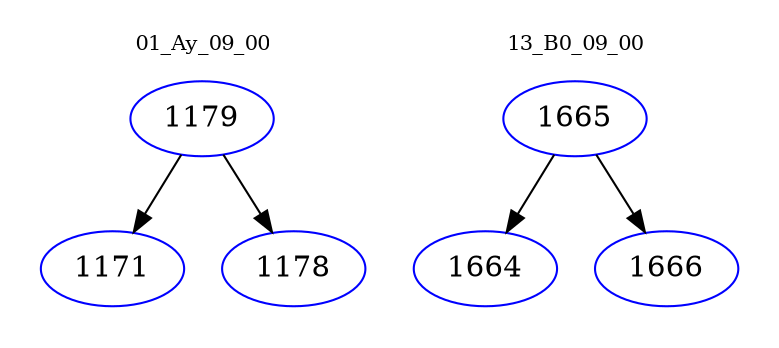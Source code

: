 digraph{
subgraph cluster_0 {
color = white
label = "01_Ay_09_00";
fontsize=10;
T0_1179 [label="1179", color="blue"]
T0_1179 -> T0_1171 [color="black"]
T0_1171 [label="1171", color="blue"]
T0_1179 -> T0_1178 [color="black"]
T0_1178 [label="1178", color="blue"]
}
subgraph cluster_1 {
color = white
label = "13_B0_09_00";
fontsize=10;
T1_1665 [label="1665", color="blue"]
T1_1665 -> T1_1664 [color="black"]
T1_1664 [label="1664", color="blue"]
T1_1665 -> T1_1666 [color="black"]
T1_1666 [label="1666", color="blue"]
}
}
